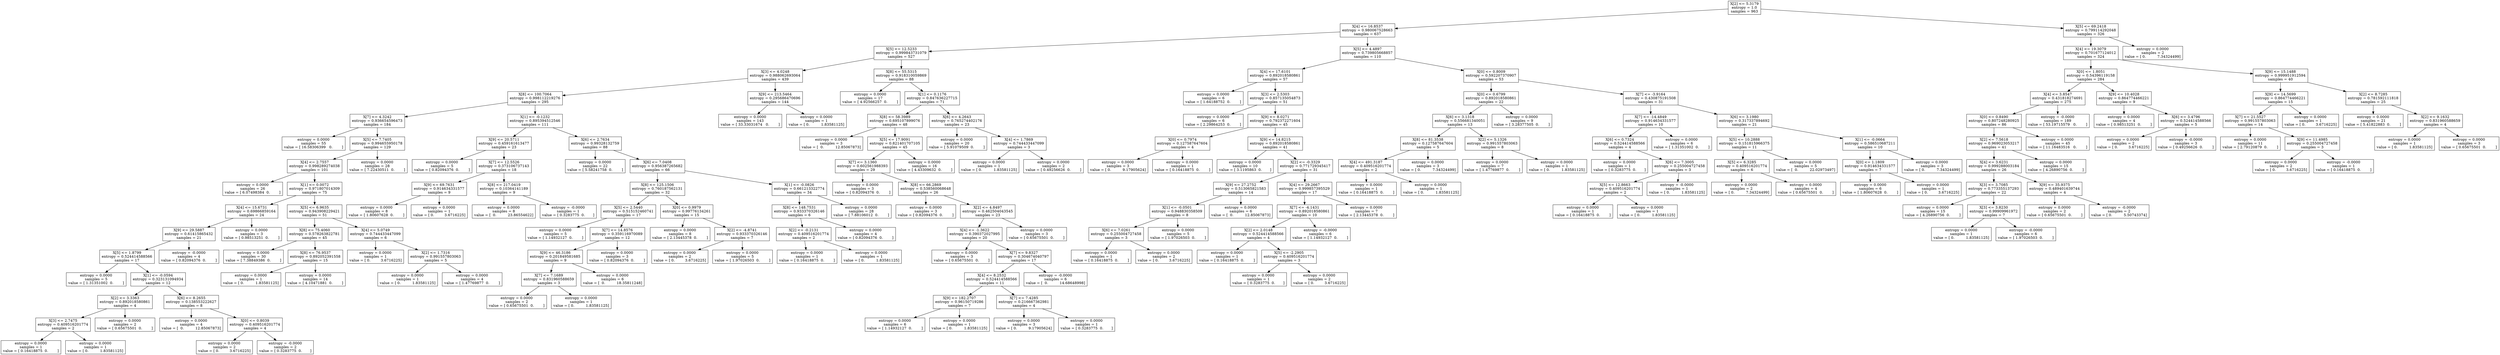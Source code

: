 digraph Tree {
0 [label="X[2] <= 5.3179\nentropy = 1.0\nsamples = 963", shape="box"] ;
1 [label="X[4] <= 16.8537\nentropy = 0.980067528663\nsamples = 637", shape="box"] ;
0 -> 1 ;
2 [label="X[5] <= 12.5233\nentropy = 0.999843731079\nsamples = 527", shape="box"] ;
1 -> 2 ;
3 [label="X[3] <= 4.0248\nentropy = 0.988062693064\nsamples = 439", shape="box"] ;
2 -> 3 ;
4 [label="X[8] <= 100.7064\nentropy = 0.998112219276\nsamples = 295", shape="box"] ;
3 -> 4 ;
5 [label="X[7] <= 4.3242\nentropy = 0.936654596473\nsamples = 184", shape="box"] ;
4 -> 5 ;
6 [label="entropy = 0.0000\nsamples = 55\nvalue = [ 16.58306399   0.        ]", shape="box"] ;
5 -> 6 ;
7 [label="X[5] <= 7.7405\nentropy = 0.994655950178\nsamples = 129", shape="box"] ;
5 -> 7 ;
8 [label="X[4] <= 2.7557\nentropy = 0.998289274038\nsamples = 101", shape="box"] ;
7 -> 8 ;
9 [label="entropy = 0.0000\nsamples = 26\nvalue = [ 6.07498384  0.        ]", shape="box"] ;
8 -> 9 ;
10 [label="X[1] <= 0.0072\nentropy = 0.971807014309\nsamples = 75", shape="box"] ;
8 -> 10 ;
11 [label="X[4] <= 15.6731\nentropy = 0.69866859164\nsamples = 24", shape="box"] ;
10 -> 11 ;
12 [label="X[9] <= 29.5887\nentropy = 0.61415865432\nsamples = 21", shape="box"] ;
11 -> 12 ;
13 [label="X[5] <= 1.8799\nentropy = 0.524414588566\nsamples = 17", shape="box"] ;
12 -> 13 ;
14 [label="entropy = 0.0000\nsamples = 5\nvalue = [ 1.31351002  0.        ]", shape="box"] ;
13 -> 14 ;
15 [label="X[1] <= -0.0594\nentropy = 0.323131094934\nsamples = 12", shape="box"] ;
13 -> 15 ;
16 [label="X[2] <= 3.3363\nentropy = 0.892018580861\nsamples = 4", shape="box"] ;
15 -> 16 ;
17 [label="X[3] <= 2.7475\nentropy = 0.409516201774\nsamples = 2", shape="box"] ;
16 -> 17 ;
18 [label="entropy = 0.0000\nsamples = 1\nvalue = [ 0.16418875  0.        ]", shape="box"] ;
17 -> 18 ;
19 [label="entropy = 0.0000\nsamples = 1\nvalue = [ 0.          1.83581125]", shape="box"] ;
17 -> 19 ;
20 [label="entropy = 0.0000\nsamples = 2\nvalue = [ 0.65675501  0.        ]", shape="box"] ;
16 -> 20 ;
21 [label="X[6] <= 8.2655\nentropy = 0.138553222627\nsamples = 8", shape="box"] ;
15 -> 21 ;
22 [label="entropy = 0.0000\nsamples = 4\nvalue = [  0.          12.85067873]", shape="box"] ;
21 -> 22 ;
23 [label="X[0] <= 0.8039\nentropy = 0.409516201774\nsamples = 4", shape="box"] ;
21 -> 23 ;
24 [label="entropy = 0.0000\nsamples = 2\nvalue = [ 0.         3.6716225]", shape="box"] ;
23 -> 24 ;
25 [label="entropy = -0.0000\nsamples = 2\nvalue = [ 0.3283775  0.       ]", shape="box"] ;
23 -> 25 ;
26 [label="entropy = -0.0000\nsamples = 4\nvalue = [ 0.82094376  0.        ]", shape="box"] ;
12 -> 26 ;
27 [label="entropy = 0.0000\nsamples = 3\nvalue = [ 0.98513251  0.        ]", shape="box"] ;
11 -> 27 ;
28 [label="X[5] <= 6.9635\nentropy = 0.943908229421\nsamples = 51", shape="box"] ;
10 -> 28 ;
29 [label="X[8] <= 75.4060\nentropy = 0.578263822781\nsamples = 45", shape="box"] ;
28 -> 29 ;
30 [label="entropy = 0.0000\nsamples = 30\nvalue = [ 7.38849386  0.        ]", shape="box"] ;
29 -> 30 ;
31 [label="X[8] <= 76.9537\nentropy = 0.892052391558\nsamples = 15", shape="box"] ;
29 -> 31 ;
32 [label="entropy = 0.0000\nsamples = 1\nvalue = [ 0.          1.83581125]", shape="box"] ;
31 -> 32 ;
33 [label="entropy = 0.0000\nsamples = 14\nvalue = [ 4.10471881  0.        ]", shape="box"] ;
31 -> 33 ;
34 [label="X[4] <= 5.0749\nentropy = 0.744433447099\nsamples = 6", shape="box"] ;
28 -> 34 ;
35 [label="entropy = 0.0000\nsamples = 1\nvalue = [ 0.         3.6716225]", shape="box"] ;
34 -> 35 ;
36 [label="X[2] <= 1.7316\nentropy = 0.991557803063\nsamples = 5", shape="box"] ;
34 -> 36 ;
37 [label="entropy = 0.0000\nsamples = 1\nvalue = [ 0.          1.83581125]", shape="box"] ;
36 -> 37 ;
38 [label="entropy = 0.0000\nsamples = 4\nvalue = [ 1.47769877  0.        ]", shape="box"] ;
36 -> 38 ;
39 [label="entropy = 0.0000\nsamples = 28\nvalue = [ 7.22430511  0.        ]", shape="box"] ;
7 -> 39 ;
40 [label="X[1] <= -0.1232\nentropy = 0.895394512546\nsamples = 111", shape="box"] ;
4 -> 40 ;
41 [label="X[9] <= 20.5711\nentropy = 0.459161613477\nsamples = 23", shape="box"] ;
40 -> 41 ;
42 [label="entropy = 0.0000\nsamples = 5\nvalue = [ 0.82094376  0.        ]", shape="box"] ;
41 -> 42 ;
43 [label="X[7] <= 12.5526\nentropy = 0.373106737143\nsamples = 18", shape="box"] ;
41 -> 43 ;
44 [label="X[9] <= 69.7631\nentropy = 0.914634331577\nsamples = 9", shape="box"] ;
43 -> 44 ;
45 [label="entropy = 0.0000\nsamples = 8\nvalue = [ 1.80607628  0.        ]", shape="box"] ;
44 -> 45 ;
46 [label="entropy = 0.0000\nsamples = 1\nvalue = [ 0.         3.6716225]", shape="box"] ;
44 -> 46 ;
47 [label="X[8] <= 217.0419\nentropy = 0.10364141189\nsamples = 9", shape="box"] ;
43 -> 47 ;
48 [label="entropy = 0.0000\nsamples = 8\nvalue = [  0.          23.86554622]", shape="box"] ;
47 -> 48 ;
49 [label="entropy = -0.0000\nsamples = 1\nvalue = [ 0.3283775  0.       ]", shape="box"] ;
47 -> 49 ;
50 [label="X[6] <= 2.7634\nentropy = 0.99328132759\nsamples = 88", shape="box"] ;
40 -> 50 ;
51 [label="entropy = 0.0000\nsamples = 22\nvalue = [ 5.58241758  0.        ]", shape="box"] ;
50 -> 51 ;
52 [label="X[6] <= 7.0408\nentropy = 0.956387265682\nsamples = 66", shape="box"] ;
50 -> 52 ;
53 [label="X[8] <= 125.1506\nentropy = 0.760187562131\nsamples = 32", shape="box"] ;
52 -> 53 ;
54 [label="X[5] <= 2.5440\nentropy = 0.515152460741\nsamples = 17", shape="box"] ;
53 -> 54 ;
55 [label="entropy = 0.0000\nsamples = 5\nvalue = [ 1.14932127  0.        ]", shape="box"] ;
54 -> 55 ;
56 [label="X[7] <= 14.8576\nentropy = 0.359116970089\nsamples = 12", shape="box"] ;
54 -> 56 ;
57 [label="X[9] <= 46.3186\nentropy = 0.201849581685\nsamples = 9", shape="box"] ;
56 -> 57 ;
58 [label="X[7] <= 7.1689\nentropy = 0.831960588659\nsamples = 3", shape="box"] ;
57 -> 58 ;
59 [label="entropy = 0.0000\nsamples = 2\nvalue = [ 0.65675501  0.        ]", shape="box"] ;
58 -> 59 ;
60 [label="entropy = 0.0000\nsamples = 1\nvalue = [ 0.          1.83581125]", shape="box"] ;
58 -> 60 ;
61 [label="entropy = 0.0000\nsamples = 6\nvalue = [  0.          18.35811248]", shape="box"] ;
57 -> 61 ;
62 [label="entropy = 0.0000\nsamples = 3\nvalue = [ 0.82094376  0.        ]", shape="box"] ;
56 -> 62 ;
63 [label="X[0] <= 0.9979\nentropy = 0.99776134261\nsamples = 15", shape="box"] ;
53 -> 63 ;
64 [label="entropy = 0.0000\nsamples = 8\nvalue = [ 2.13445378  0.        ]", shape="box"] ;
63 -> 64 ;
65 [label="X[2] <= -4.8741\nentropy = 0.933370326146\nsamples = 7", shape="box"] ;
63 -> 65 ;
66 [label="entropy = 0.0000\nsamples = 2\nvalue = [ 0.         3.6716225]", shape="box"] ;
65 -> 66 ;
67 [label="entropy = 0.0000\nsamples = 5\nvalue = [ 1.97026503  0.        ]", shape="box"] ;
65 -> 67 ;
68 [label="X[1] <= -0.0826\nentropy = 0.661213322774\nsamples = 34", shape="box"] ;
52 -> 68 ;
69 [label="X[8] <= 148.7531\nentropy = 0.933370326146\nsamples = 6", shape="box"] ;
68 -> 69 ;
70 [label="X[2] <= -0.2131\nentropy = 0.409516201774\nsamples = 2", shape="box"] ;
69 -> 70 ;
71 [label="entropy = 0.0000\nsamples = 1\nvalue = [ 0.16418875  0.        ]", shape="box"] ;
70 -> 71 ;
72 [label="entropy = 0.0000\nsamples = 1\nvalue = [ 0.          1.83581125]", shape="box"] ;
70 -> 72 ;
73 [label="entropy = 0.0000\nsamples = 4\nvalue = [ 0.82094376  0.        ]", shape="box"] ;
69 -> 73 ;
74 [label="entropy = 0.0000\nsamples = 28\nvalue = [ 7.88106012  0.        ]", shape="box"] ;
68 -> 74 ;
75 [label="X[9] <= 213.5464\nentropy = 0.295686470696\nsamples = 144", shape="box"] ;
3 -> 75 ;
76 [label="entropy = 0.0000\nsamples = 143\nvalue = [ 33.33031674   0.        ]", shape="box"] ;
75 -> 76 ;
77 [label="entropy = 0.0000\nsamples = 1\nvalue = [ 0.          1.83581125]", shape="box"] ;
75 -> 77 ;
78 [label="X[8] <= 55.5315\nentropy = 0.918310059869\nsamples = 88", shape="box"] ;
2 -> 78 ;
79 [label="entropy = 0.0000\nsamples = 17\nvalue = [ 4.92566257  0.        ]", shape="box"] ;
78 -> 79 ;
80 [label="X[1] <= 0.1176\nentropy = 0.847636227715\nsamples = 71", shape="box"] ;
78 -> 80 ;
81 [label="X[8] <= 58.3989\nentropy = 0.695107899076\nsamples = 48", shape="box"] ;
80 -> 81 ;
82 [label="entropy = 0.0000\nsamples = 3\nvalue = [  0.          12.85067873]", shape="box"] ;
81 -> 82 ;
83 [label="X[5] <= 17.9091\nentropy = 0.821401707105\nsamples = 45", shape="box"] ;
81 -> 83 ;
84 [label="X[7] <= 3.1360\nentropy = 0.602561988393\nsamples = 29", shape="box"] ;
83 -> 84 ;
85 [label="entropy = 0.0000\nsamples = 3\nvalue = [ 0.82094376  0.        ]", shape="box"] ;
84 -> 85 ;
86 [label="X[8] <= 66.2869\nentropy = 0.538560068648\nsamples = 26", shape="box"] ;
84 -> 86 ;
87 [label="entropy = 0.0000\nsamples = 3\nvalue = [ 0.82094376  0.        ]", shape="box"] ;
86 -> 87 ;
88 [label="X[2] <= 4.8497\nentropy = 0.462504043545\nsamples = 23", shape="box"] ;
86 -> 88 ;
89 [label="X[4] <= -1.3622\nentropy = 0.390372027995\nsamples = 20", shape="box"] ;
88 -> 89 ;
90 [label="entropy = 0.0000\nsamples = 3\nvalue = [ 0.65675501  0.        ]", shape="box"] ;
89 -> 90 ;
91 [label="X[7] <= 9.8327\nentropy = 0.304674040797\nsamples = 17", shape="box"] ;
89 -> 91 ;
92 [label="X[4] <= 8.2532\nentropy = 0.524414588566\nsamples = 11", shape="box"] ;
91 -> 92 ;
93 [label="X[9] <= 182.2707\nentropy = 0.96150719286\nsamples = 7", shape="box"] ;
92 -> 93 ;
94 [label="entropy = 0.0000\nsamples = 6\nvalue = [ 1.14932127  0.        ]", shape="box"] ;
93 -> 94 ;
95 [label="entropy = 0.0000\nsamples = 1\nvalue = [ 0.          1.83581125]", shape="box"] ;
93 -> 95 ;
96 [label="X[7] <= 7.4285\nentropy = 0.216667362981\nsamples = 4", shape="box"] ;
92 -> 96 ;
97 [label="entropy = 0.0000\nsamples = 3\nvalue = [ 0.          9.17905624]", shape="box"] ;
96 -> 97 ;
98 [label="entropy = 0.0000\nsamples = 1\nvalue = [ 0.3283775  0.       ]", shape="box"] ;
96 -> 98 ;
99 [label="entropy = -0.0000\nsamples = 6\nvalue = [  0.          14.68648998]", shape="box"] ;
91 -> 99 ;
100 [label="entropy = 0.0000\nsamples = 3\nvalue = [ 0.65675501  0.        ]", shape="box"] ;
88 -> 100 ;
101 [label="entropy = 0.0000\nsamples = 16\nvalue = [ 4.43309632  0.        ]", shape="box"] ;
83 -> 101 ;
102 [label="X[6] <= 4.2643\nentropy = 0.765274402176\nsamples = 23", shape="box"] ;
80 -> 102 ;
103 [label="entropy = 0.0000\nsamples = 20\nvalue = [ 5.91079509  0.        ]", shape="box"] ;
102 -> 103 ;
104 [label="X[4] <= 1.7869\nentropy = 0.744433447099\nsamples = 3", shape="box"] ;
102 -> 104 ;
105 [label="entropy = 0.0000\nsamples = 1\nvalue = [ 0.          1.83581125]", shape="box"] ;
104 -> 105 ;
106 [label="entropy = 0.0000\nsamples = 2\nvalue = [ 0.49256626  0.        ]", shape="box"] ;
104 -> 106 ;
107 [label="X[5] <= 4.4897\nentropy = 0.739805668857\nsamples = 110", shape="box"] ;
1 -> 107 ;
108 [label="X[4] <= 17.6101\nentropy = 0.892018580861\nsamples = 57", shape="box"] ;
107 -> 108 ;
109 [label="entropy = 0.0000\nsamples = 6\nvalue = [ 1.64188752  0.        ]", shape="box"] ;
108 -> 109 ;
110 [label="X[3] <= 2.5303\nentropy = 0.857135054873\nsamples = 51", shape="box"] ;
108 -> 110 ;
111 [label="entropy = 0.0000\nsamples = 6\nvalue = [ 2.29864253  0.        ]", shape="box"] ;
110 -> 111 ;
112 [label="X[9] <= 8.0271\nentropy = 0.792372271604\nsamples = 45", shape="box"] ;
110 -> 112 ;
113 [label="X[0] <= 0.7974\nentropy = 0.127587647604\nsamples = 4", shape="box"] ;
112 -> 113 ;
114 [label="entropy = 0.0000\nsamples = 3\nvalue = [ 0.          9.17905624]", shape="box"] ;
113 -> 114 ;
115 [label="entropy = 0.0000\nsamples = 1\nvalue = [ 0.16418875  0.        ]", shape="box"] ;
113 -> 115 ;
116 [label="X[9] <= 14.8215\nentropy = 0.892018580861\nsamples = 41", shape="box"] ;
112 -> 116 ;
117 [label="entropy = 0.0000\nsamples = 10\nvalue = [ 3.1195863  0.       ]", shape="box"] ;
116 -> 117 ;
118 [label="X[2] <= -0.3329\nentropy = 0.771729345417\nsamples = 31", shape="box"] ;
116 -> 118 ;
119 [label="X[9] <= 27.2752\nentropy = 0.513065821583\nsamples = 14", shape="box"] ;
118 -> 119 ;
120 [label="X[1] <= -0.0501\nentropy = 0.948830358509\nsamples = 8", shape="box"] ;
119 -> 120 ;
121 [label="X[6] <= 7.0261\nentropy = 0.255004727458\nsamples = 3", shape="box"] ;
120 -> 121 ;
122 [label="entropy = 0.0000\nsamples = 1\nvalue = [ 0.16418875  0.        ]", shape="box"] ;
121 -> 122 ;
123 [label="entropy = 0.0000\nsamples = 2\nvalue = [ 0.         3.6716225]", shape="box"] ;
121 -> 123 ;
124 [label="entropy = 0.0000\nsamples = 5\nvalue = [ 1.97026503  0.        ]", shape="box"] ;
120 -> 124 ;
125 [label="entropy = 0.0000\nsamples = 6\nvalue = [  0.          12.85067873]", shape="box"] ;
119 -> 125 ;
126 [label="X[4] <= 29.2667\nentropy = 0.999857395529\nsamples = 17", shape="box"] ;
118 -> 126 ;
127 [label="X[7] <= -4.1431\nentropy = 0.892018580861\nsamples = 10", shape="box"] ;
126 -> 127 ;
128 [label="X[2] <= 2.0148\nentropy = 0.524414588566\nsamples = 4", shape="box"] ;
127 -> 128 ;
129 [label="entropy = 0.0000\nsamples = 1\nvalue = [ 0.16418875  0.        ]", shape="box"] ;
128 -> 129 ;
130 [label="X[5] <= -2.2905\nentropy = 0.409516201774\nsamples = 3", shape="box"] ;
128 -> 130 ;
131 [label="entropy = 0.0000\nsamples = 1\nvalue = [ 0.3283775  0.       ]", shape="box"] ;
130 -> 131 ;
132 [label="entropy = 0.0000\nsamples = 2\nvalue = [ 0.         3.6716225]", shape="box"] ;
130 -> 132 ;
133 [label="entropy = -0.0000\nsamples = 6\nvalue = [ 1.14932127  0.        ]", shape="box"] ;
127 -> 133 ;
134 [label="entropy = 0.0000\nsamples = 7\nvalue = [ 2.13445378  0.        ]", shape="box"] ;
126 -> 134 ;
135 [label="X[0] <= 0.8009\nentropy = 0.592207370907\nsamples = 53", shape="box"] ;
107 -> 135 ;
136 [label="X[0] <= 0.6799\nentropy = 0.892018580861\nsamples = 22", shape="box"] ;
135 -> 136 ;
137 [label="X[6] <= 3.1318\nentropy = 0.556681340051\nsamples = 13", shape="box"] ;
136 -> 137 ;
138 [label="X[8] <= 81.3538\nentropy = 0.127587647604\nsamples = 5", shape="box"] ;
137 -> 138 ;
139 [label="X[4] <= 491.3187\nentropy = 0.409516201774\nsamples = 2", shape="box"] ;
138 -> 139 ;
140 [label="entropy = 0.0000\nsamples = 1\nvalue = [ 0.16418875  0.        ]", shape="box"] ;
139 -> 140 ;
141 [label="entropy = 0.0000\nsamples = 1\nvalue = [ 0.          1.83581125]", shape="box"] ;
139 -> 141 ;
142 [label="entropy = 0.0000\nsamples = 3\nvalue = [ 0.          7.34324499]", shape="box"] ;
138 -> 142 ;
143 [label="X[2] <= 5.1326\nentropy = 0.991557803063\nsamples = 8", shape="box"] ;
137 -> 143 ;
144 [label="entropy = 0.0000\nsamples = 7\nvalue = [ 1.47769877  0.        ]", shape="box"] ;
143 -> 144 ;
145 [label="entropy = 0.0000\nsamples = 1\nvalue = [ 0.          1.83581125]", shape="box"] ;
143 -> 145 ;
146 [label="entropy = 0.0000\nsamples = 9\nvalue = [ 3.28377505  0.        ]", shape="box"] ;
136 -> 146 ;
147 [label="X[7] <= -3.9164\nentropy = 0.430875191508\nsamples = 31", shape="box"] ;
135 -> 147 ;
148 [label="X[7] <= -14.4849\nentropy = 0.914634331577\nsamples = 10", shape="box"] ;
147 -> 148 ;
149 [label="X[6] <= 0.7324\nentropy = 0.524414588566\nsamples = 4", shape="box"] ;
148 -> 149 ;
150 [label="entropy = 0.0000\nsamples = 1\nvalue = [ 0.3283775  0.       ]", shape="box"] ;
149 -> 150 ;
151 [label="X[6] <= 7.3005\nentropy = 0.255004727458\nsamples = 3", shape="box"] ;
149 -> 151 ;
152 [label="X[5] <= 12.8663\nentropy = 0.409516201774\nsamples = 2", shape="box"] ;
151 -> 152 ;
153 [label="entropy = 0.0000\nsamples = 1\nvalue = [ 0.16418875  0.        ]", shape="box"] ;
152 -> 153 ;
154 [label="entropy = 0.0000\nsamples = 1\nvalue = [ 0.          1.83581125]", shape="box"] ;
152 -> 154 ;
155 [label="entropy = -0.0000\nsamples = 1\nvalue = [ 0.          1.83581125]", shape="box"] ;
151 -> 155 ;
156 [label="entropy = 0.0000\nsamples = 6\nvalue = [ 1.31351002  0.        ]", shape="box"] ;
148 -> 156 ;
157 [label="X[6] <= 3.1980\nentropy = 0.317337894692\nsamples = 21", shape="box"] ;
147 -> 157 ;
158 [label="X[5] <= 10.2888\nentropy = 0.151815966375\nsamples = 11", shape="box"] ;
157 -> 158 ;
159 [label="X[5] <= 6.3285\nentropy = 0.409516201774\nsamples = 6", shape="box"] ;
158 -> 159 ;
160 [label="entropy = 0.0000\nsamples = 2\nvalue = [ 0.          7.34324499]", shape="box"] ;
159 -> 160 ;
161 [label="entropy = 0.0000\nsamples = 4\nvalue = [ 0.65675501  0.        ]", shape="box"] ;
159 -> 161 ;
162 [label="entropy = 0.0000\nsamples = 5\nvalue = [  0.          22.02973497]", shape="box"] ;
158 -> 162 ;
163 [label="X[1] <= -0.0664\nentropy = 0.586510687211\nsamples = 10", shape="box"] ;
157 -> 163 ;
164 [label="X[0] <= 1.1809\nentropy = 0.914634331577\nsamples = 7", shape="box"] ;
163 -> 164 ;
165 [label="entropy = 0.0000\nsamples = 6\nvalue = [ 1.80607628  0.        ]", shape="box"] ;
164 -> 165 ;
166 [label="entropy = 0.0000\nsamples = 1\nvalue = [ 0.         3.6716225]", shape="box"] ;
164 -> 166 ;
167 [label="entropy = 0.0000\nsamples = 3\nvalue = [ 0.          7.34324499]", shape="box"] ;
163 -> 167 ;
168 [label="X[5] <= 69.2418\nentropy = 0.799114292048\nsamples = 326", shape="box"] ;
0 -> 168 ;
169 [label="X[4] <= 19.3079\nentropy = 0.701677124012\nsamples = 324", shape="box"] ;
168 -> 169 ;
170 [label="X[0] <= 1.8051\nentropy = 0.54396119158\nsamples = 284", shape="box"] ;
169 -> 170 ;
171 [label="X[4] <= 3.8547\nentropy = 0.431818274691\nsamples = 275", shape="box"] ;
170 -> 171 ;
172 [label="X[0] <= 0.8490\nentropy = 0.807248280925\nsamples = 86", shape="box"] ;
171 -> 172 ;
173 [label="X[2] <= 7.5618\nentropy = 0.969023053217\nsamples = 41", shape="box"] ;
172 -> 173 ;
174 [label="X[4] <= 3.6231\nentropy = 0.999288003184\nsamples = 26", shape="box"] ;
173 -> 174 ;
175 [label="X[3] <= 3.7085\nentropy = 0.773355137293\nsamples = 22", shape="box"] ;
174 -> 175 ;
176 [label="entropy = 0.0000\nsamples = 15\nvalue = [ 4.26890756  0.        ]", shape="box"] ;
175 -> 176 ;
177 [label="X[3] <= 3.8230\nentropy = 0.99909961972\nsamples = 7", shape="box"] ;
175 -> 177 ;
178 [label="entropy = 0.0000\nsamples = 1\nvalue = [ 0.          1.83581125]", shape="box"] ;
177 -> 178 ;
179 [label="entropy = -0.0000\nsamples = 6\nvalue = [ 1.97026503  0.        ]", shape="box"] ;
177 -> 179 ;
180 [label="X[9] <= 35.9375\nentropy = 0.489401639744\nsamples = 4", shape="box"] ;
174 -> 180 ;
181 [label="entropy = 0.0000\nsamples = 2\nvalue = [ 0.65675501  0.        ]", shape="box"] ;
180 -> 181 ;
182 [label="entropy = -0.0000\nsamples = 2\nvalue = [ 0.          5.50743374]", shape="box"] ;
180 -> 182 ;
183 [label="entropy = 0.0000\nsamples = 15\nvalue = [ 4.26890756  0.        ]", shape="box"] ;
173 -> 183 ;
184 [label="entropy = 0.0000\nsamples = 45\nvalue = [ 11.16483516   0.        ]", shape="box"] ;
172 -> 184 ;
185 [label="entropy = -0.0000\nsamples = 189\nvalue = [ 53.19715579   0.        ]", shape="box"] ;
171 -> 185 ;
186 [label="X[9] <= 10.4028\nentropy = 0.864774466221\nsamples = 9", shape="box"] ;
170 -> 186 ;
187 [label="entropy = 0.0000\nsamples = 4\nvalue = [ 0.98513251  0.        ]", shape="box"] ;
186 -> 187 ;
188 [label="X[6] <= 3.4796\nentropy = 0.524414588566\nsamples = 5", shape="box"] ;
186 -> 188 ;
189 [label="entropy = 0.0000\nsamples = 2\nvalue = [ 0.         3.6716225]", shape="box"] ;
188 -> 189 ;
190 [label="entropy = -0.0000\nsamples = 3\nvalue = [ 0.49256626  0.        ]", shape="box"] ;
188 -> 190 ;
191 [label="X[9] <= 15.1488\nentropy = 0.999951912594\nsamples = 40", shape="box"] ;
169 -> 191 ;
192 [label="X[9] <= 14.5699\nentropy = 0.864774466221\nsamples = 15", shape="box"] ;
191 -> 192 ;
193 [label="X[7] <= 21.5527\nentropy = 0.991557803063\nsamples = 14", shape="box"] ;
192 -> 193 ;
194 [label="entropy = 0.0000\nsamples = 11\nvalue = [ 2.79120879  0.        ]", shape="box"] ;
193 -> 194 ;
195 [label="X[9] <= 11.4985\nentropy = 0.255004727458\nsamples = 3", shape="box"] ;
193 -> 195 ;
196 [label="entropy = 0.0000\nsamples = 2\nvalue = [ 0.         3.6716225]", shape="box"] ;
195 -> 196 ;
197 [label="entropy = -0.0000\nsamples = 1\nvalue = [ 0.16418875  0.        ]", shape="box"] ;
195 -> 197 ;
198 [label="entropy = 0.0000\nsamples = 1\nvalue = [ 0.         3.6716225]", shape="box"] ;
192 -> 198 ;
199 [label="X[2] <= 8.7285\nentropy = 0.781592111818\nsamples = 25", shape="box"] ;
191 -> 199 ;
200 [label="entropy = 0.0000\nsamples = 21\nvalue = [ 5.41822883  0.        ]", shape="box"] ;
199 -> 200 ;
201 [label="X[2] <= 9.1632\nentropy = 0.831960588659\nsamples = 4", shape="box"] ;
199 -> 201 ;
202 [label="entropy = 0.0000\nsamples = 1\nvalue = [ 0.          1.83581125]", shape="box"] ;
201 -> 202 ;
203 [label="entropy = 0.0000\nsamples = 3\nvalue = [ 0.65675501  0.        ]", shape="box"] ;
201 -> 203 ;
204 [label="entropy = 0.0000\nsamples = 2\nvalue = [ 0.          7.34324499]", shape="box"] ;
168 -> 204 ;
}